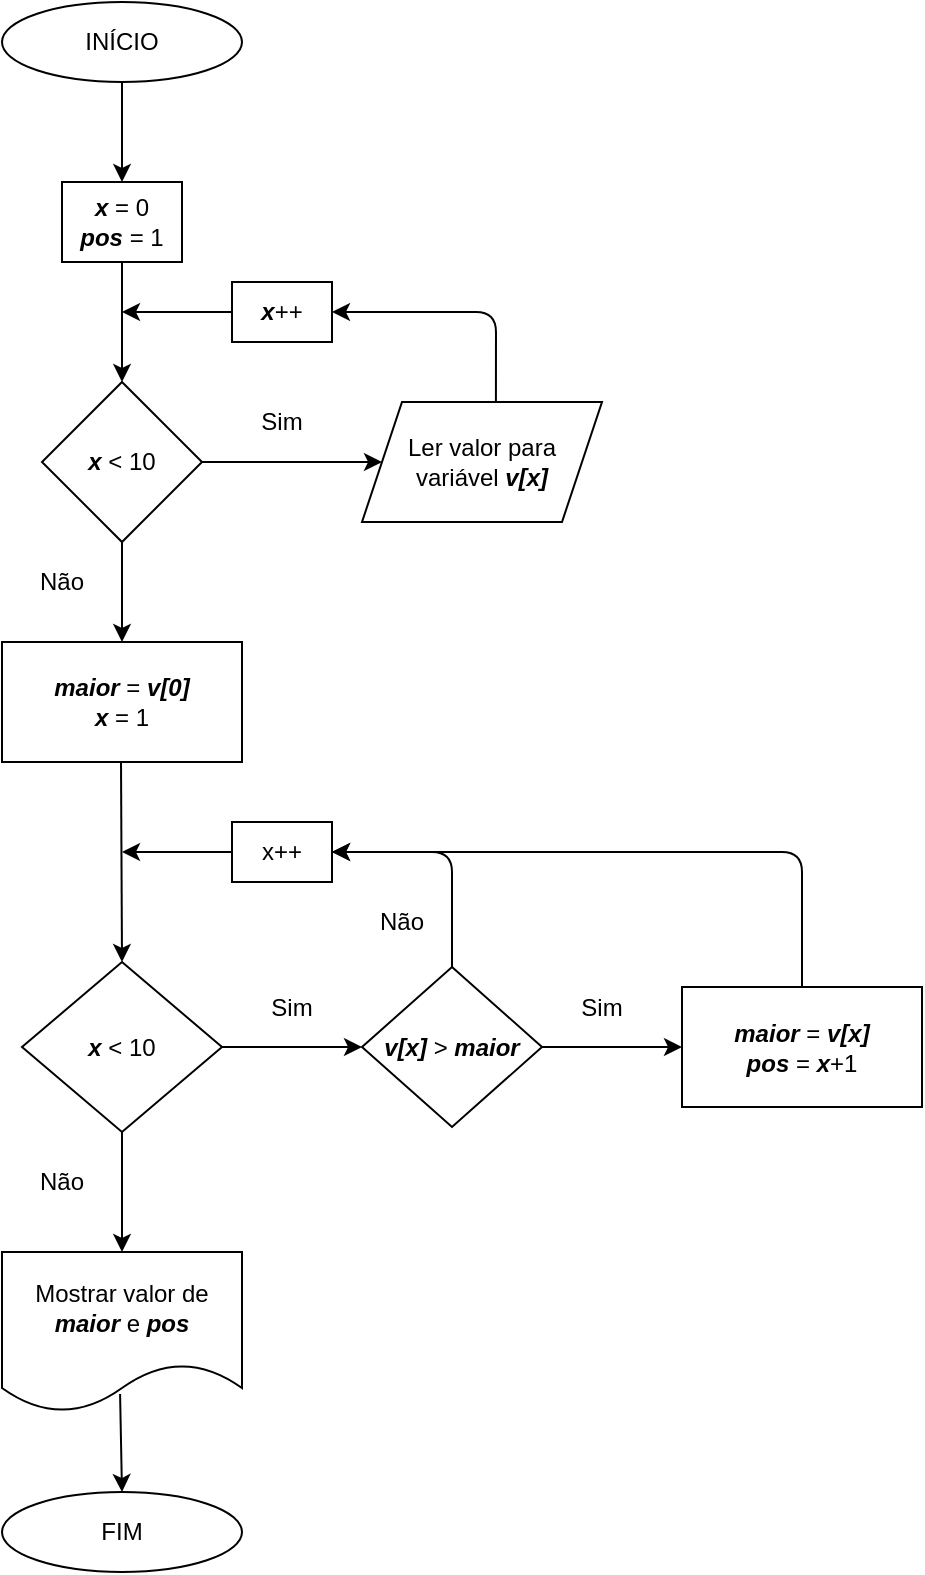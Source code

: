 <mxfile version="13.7.9" type="device"><diagram id="C5RBs43oDa-KdzZeNtuy" name="Page-1"><mxGraphModel dx="1447" dy="800" grid="1" gridSize="10" guides="1" tooltips="1" connect="1" arrows="1" fold="1" page="1" pageScale="1" pageWidth="827" pageHeight="1169" math="0" shadow="0"><root><mxCell id="WIyWlLk6GJQsqaUBKTNV-0"/><mxCell id="WIyWlLk6GJQsqaUBKTNV-1" parent="WIyWlLk6GJQsqaUBKTNV-0"/><mxCell id="pL_EORp7fTyxk1eQeWnP-0" value="INÍCIO" style="ellipse;whiteSpace=wrap;html=1;" parent="WIyWlLk6GJQsqaUBKTNV-1" vertex="1"><mxGeometry x="340" y="60" width="120" height="40" as="geometry"/></mxCell><mxCell id="pL_EORp7fTyxk1eQeWnP-4" value="" style="endArrow=classic;html=1;entryX=0.5;entryY=0;entryDx=0;entryDy=0;" parent="WIyWlLk6GJQsqaUBKTNV-1" target="pL_EORp7fTyxk1eQeWnP-24" edge="1"><mxGeometry width="50" height="50" relative="1" as="geometry"><mxPoint x="399.5" y="440" as="sourcePoint"/><mxPoint x="399.5" y="505" as="targetPoint"/></mxGeometry></mxCell><mxCell id="pL_EORp7fTyxk1eQeWnP-5" value="Mostrar valor de &lt;b&gt;&lt;i&gt;maior &lt;/i&gt;&lt;/b&gt;e &lt;b&gt;&lt;i&gt;pos&lt;/i&gt;&lt;/b&gt;" style="shape=document;whiteSpace=wrap;html=1;boundedLbl=1;" parent="WIyWlLk6GJQsqaUBKTNV-1" vertex="1"><mxGeometry x="340" y="685" width="120" height="80" as="geometry"/></mxCell><mxCell id="pL_EORp7fTyxk1eQeWnP-6" value="" style="endArrow=classic;html=1;exitX=0.5;exitY=1;exitDx=0;exitDy=0;entryX=0.5;entryY=0;entryDx=0;entryDy=0;" parent="WIyWlLk6GJQsqaUBKTNV-1" target="pL_EORp7fTyxk1eQeWnP-5" edge="1"><mxGeometry width="50" height="50" relative="1" as="geometry"><mxPoint x="400" y="625" as="sourcePoint"/><mxPoint x="440" y="595" as="targetPoint"/></mxGeometry></mxCell><mxCell id="pL_EORp7fTyxk1eQeWnP-7" value="FIM" style="ellipse;whiteSpace=wrap;html=1;" parent="WIyWlLk6GJQsqaUBKTNV-1" vertex="1"><mxGeometry x="340" y="805" width="120" height="40" as="geometry"/></mxCell><mxCell id="pL_EORp7fTyxk1eQeWnP-8" value="" style="endArrow=classic;html=1;exitX=0.492;exitY=0.888;exitDx=0;exitDy=0;exitPerimeter=0;entryX=0.5;entryY=0;entryDx=0;entryDy=0;" parent="WIyWlLk6GJQsqaUBKTNV-1" source="pL_EORp7fTyxk1eQeWnP-5" target="pL_EORp7fTyxk1eQeWnP-7" edge="1"><mxGeometry width="50" height="50" relative="1" as="geometry"><mxPoint x="390" y="645" as="sourcePoint"/><mxPoint x="440" y="595" as="targetPoint"/></mxGeometry></mxCell><mxCell id="pL_EORp7fTyxk1eQeWnP-9" value="&lt;b&gt;&lt;i&gt;x&lt;/i&gt;&lt;/b&gt; = 0&lt;br&gt;&lt;b&gt;&lt;i&gt;pos&lt;/i&gt;&lt;/b&gt; = 1" style="rounded=0;whiteSpace=wrap;html=1;" parent="WIyWlLk6GJQsqaUBKTNV-1" vertex="1"><mxGeometry x="370" y="150" width="60" height="40" as="geometry"/></mxCell><mxCell id="pL_EORp7fTyxk1eQeWnP-10" value="&lt;b&gt;&lt;i&gt;x&lt;/i&gt;&lt;/b&gt; &amp;lt; 10" style="rhombus;whiteSpace=wrap;html=1;" parent="WIyWlLk6GJQsqaUBKTNV-1" vertex="1"><mxGeometry x="360" y="250" width="80" height="80" as="geometry"/></mxCell><mxCell id="pL_EORp7fTyxk1eQeWnP-11" value="Ler valor para variável &lt;b&gt;&lt;i&gt;v[x]&lt;/i&gt;&lt;/b&gt;" style="shape=parallelogram;perimeter=parallelogramPerimeter;whiteSpace=wrap;html=1;fixedSize=1;" parent="WIyWlLk6GJQsqaUBKTNV-1" vertex="1"><mxGeometry x="520" y="260" width="120" height="60" as="geometry"/></mxCell><mxCell id="pL_EORp7fTyxk1eQeWnP-12" value="" style="endArrow=classic;html=1;entryX=0;entryY=0.5;entryDx=0;entryDy=0;exitX=1;exitY=0.5;exitDx=0;exitDy=0;" parent="WIyWlLk6GJQsqaUBKTNV-1" source="pL_EORp7fTyxk1eQeWnP-10" target="pL_EORp7fTyxk1eQeWnP-11" edge="1"><mxGeometry width="50" height="50" relative="1" as="geometry"><mxPoint x="390" y="370" as="sourcePoint"/><mxPoint x="440" y="320" as="targetPoint"/></mxGeometry></mxCell><mxCell id="pL_EORp7fTyxk1eQeWnP-13" value="Sim" style="text;html=1;strokeColor=none;fillColor=none;align=center;verticalAlign=middle;whiteSpace=wrap;rounded=0;" parent="WIyWlLk6GJQsqaUBKTNV-1" vertex="1"><mxGeometry x="460" y="260" width="40" height="20" as="geometry"/></mxCell><mxCell id="pL_EORp7fTyxk1eQeWnP-14" value="" style="endArrow=classic;html=1;exitX=0.5;exitY=1;exitDx=0;exitDy=0;entryX=0.5;entryY=0;entryDx=0;entryDy=0;" parent="WIyWlLk6GJQsqaUBKTNV-1" source="pL_EORp7fTyxk1eQeWnP-0" target="pL_EORp7fTyxk1eQeWnP-9" edge="1"><mxGeometry width="50" height="50" relative="1" as="geometry"><mxPoint x="390" y="370" as="sourcePoint"/><mxPoint x="440" y="320" as="targetPoint"/></mxGeometry></mxCell><mxCell id="pL_EORp7fTyxk1eQeWnP-15" value="" style="endArrow=classic;html=1;exitX=0.5;exitY=1;exitDx=0;exitDy=0;entryX=0.5;entryY=0;entryDx=0;entryDy=0;" parent="WIyWlLk6GJQsqaUBKTNV-1" source="pL_EORp7fTyxk1eQeWnP-9" target="pL_EORp7fTyxk1eQeWnP-10" edge="1"><mxGeometry width="50" height="50" relative="1" as="geometry"><mxPoint x="390" y="370" as="sourcePoint"/><mxPoint x="440" y="320" as="targetPoint"/></mxGeometry></mxCell><mxCell id="pL_EORp7fTyxk1eQeWnP-18" value="&lt;b&gt;&lt;i&gt;x&lt;/i&gt;&lt;/b&gt;++" style="rounded=0;whiteSpace=wrap;html=1;" parent="WIyWlLk6GJQsqaUBKTNV-1" vertex="1"><mxGeometry x="455" y="200" width="50" height="30" as="geometry"/></mxCell><mxCell id="pL_EORp7fTyxk1eQeWnP-19" value="" style="endArrow=classic;html=1;exitX=0.558;exitY=0;exitDx=0;exitDy=0;exitPerimeter=0;entryX=1;entryY=0.5;entryDx=0;entryDy=0;" parent="WIyWlLk6GJQsqaUBKTNV-1" source="pL_EORp7fTyxk1eQeWnP-11" target="pL_EORp7fTyxk1eQeWnP-18" edge="1"><mxGeometry width="50" height="50" relative="1" as="geometry"><mxPoint x="390" y="370" as="sourcePoint"/><mxPoint x="440" y="320" as="targetPoint"/><Array as="points"><mxPoint x="587" y="215"/></Array></mxGeometry></mxCell><mxCell id="pL_EORp7fTyxk1eQeWnP-20" value="" style="endArrow=classic;html=1;exitX=0;exitY=0.5;exitDx=0;exitDy=0;" parent="WIyWlLk6GJQsqaUBKTNV-1" source="pL_EORp7fTyxk1eQeWnP-18" edge="1"><mxGeometry width="50" height="50" relative="1" as="geometry"><mxPoint x="390" y="370" as="sourcePoint"/><mxPoint x="400" y="215" as="targetPoint"/></mxGeometry></mxCell><mxCell id="pL_EORp7fTyxk1eQeWnP-22" value="&lt;b&gt;&lt;i&gt;maior&lt;/i&gt;&lt;/b&gt; = &lt;i&gt;&lt;b&gt;v[0]&lt;/b&gt;&lt;/i&gt;&lt;br&gt;&lt;b&gt;&lt;i&gt;x&lt;/i&gt;&lt;/b&gt; = 1" style="rounded=0;whiteSpace=wrap;html=1;" parent="WIyWlLk6GJQsqaUBKTNV-1" vertex="1"><mxGeometry x="340" y="380" width="120" height="60" as="geometry"/></mxCell><mxCell id="pL_EORp7fTyxk1eQeWnP-23" value="" style="endArrow=classic;html=1;exitX=0.5;exitY=1;exitDx=0;exitDy=0;entryX=0.5;entryY=0;entryDx=0;entryDy=0;" parent="WIyWlLk6GJQsqaUBKTNV-1" source="pL_EORp7fTyxk1eQeWnP-10" target="pL_EORp7fTyxk1eQeWnP-22" edge="1"><mxGeometry width="50" height="50" relative="1" as="geometry"><mxPoint x="390" y="480" as="sourcePoint"/><mxPoint x="440" y="430" as="targetPoint"/></mxGeometry></mxCell><mxCell id="pL_EORp7fTyxk1eQeWnP-24" value="&lt;b&gt;&lt;i&gt;x&lt;/i&gt;&lt;/b&gt; &amp;lt; 10" style="rhombus;whiteSpace=wrap;html=1;" parent="WIyWlLk6GJQsqaUBKTNV-1" vertex="1"><mxGeometry x="350" y="540" width="100" height="85" as="geometry"/></mxCell><mxCell id="pL_EORp7fTyxk1eQeWnP-25" value="&lt;b&gt;&lt;i&gt;v[x]&lt;/i&gt;&lt;/b&gt; &amp;gt; &lt;b&gt;&lt;i&gt;maior&lt;/i&gt;&lt;/b&gt;" style="rhombus;whiteSpace=wrap;html=1;" parent="WIyWlLk6GJQsqaUBKTNV-1" vertex="1"><mxGeometry x="520" y="542.5" width="90" height="80" as="geometry"/></mxCell><mxCell id="pL_EORp7fTyxk1eQeWnP-26" value="" style="endArrow=classic;html=1;entryX=0;entryY=0.5;entryDx=0;entryDy=0;exitX=1;exitY=0.5;exitDx=0;exitDy=0;" parent="WIyWlLk6GJQsqaUBKTNV-1" source="pL_EORp7fTyxk1eQeWnP-24" target="pL_EORp7fTyxk1eQeWnP-25" edge="1"><mxGeometry width="50" height="50" relative="1" as="geometry"><mxPoint x="390" y="625" as="sourcePoint"/><mxPoint x="440" y="575" as="targetPoint"/></mxGeometry></mxCell><mxCell id="pL_EORp7fTyxk1eQeWnP-27" value="" style="endArrow=classic;html=1;exitX=0.5;exitY=0;exitDx=0;exitDy=0;entryX=1;entryY=0.5;entryDx=0;entryDy=0;" parent="WIyWlLk6GJQsqaUBKTNV-1" source="pL_EORp7fTyxk1eQeWnP-25" edge="1" target="9OLBz0KH3KkINH0LXz8_-0"><mxGeometry width="50" height="50" relative="1" as="geometry"><mxPoint x="390" y="590" as="sourcePoint"/><mxPoint x="565" y="400" as="targetPoint"/><Array as="points"><mxPoint x="565" y="485"/></Array></mxGeometry></mxCell><mxCell id="pL_EORp7fTyxk1eQeWnP-29" value="&lt;b&gt;&lt;i&gt;maior&lt;/i&gt;&lt;/b&gt; = &lt;b&gt;&lt;i&gt;v[x]&lt;/i&gt;&lt;/b&gt;&lt;br&gt;&lt;i&gt;&lt;b&gt;pos&lt;/b&gt;&lt;/i&gt; = &lt;b&gt;&lt;i&gt;x&lt;/i&gt;&lt;/b&gt;+1" style="rounded=0;whiteSpace=wrap;html=1;" parent="WIyWlLk6GJQsqaUBKTNV-1" vertex="1"><mxGeometry x="680" y="552.5" width="120" height="60" as="geometry"/></mxCell><mxCell id="pL_EORp7fTyxk1eQeWnP-30" value="" style="endArrow=classic;html=1;exitX=0.5;exitY=0;exitDx=0;exitDy=0;entryX=1;entryY=0.5;entryDx=0;entryDy=0;" parent="WIyWlLk6GJQsqaUBKTNV-1" source="pL_EORp7fTyxk1eQeWnP-29" edge="1" target="9OLBz0KH3KkINH0LXz8_-0"><mxGeometry width="50" height="50" relative="1" as="geometry"><mxPoint x="390" y="590" as="sourcePoint"/><mxPoint x="540" y="480" as="targetPoint"/><Array as="points"><mxPoint x="740" y="485"/></Array></mxGeometry></mxCell><mxCell id="pL_EORp7fTyxk1eQeWnP-31" value="Não" style="text;html=1;strokeColor=none;fillColor=none;align=center;verticalAlign=middle;whiteSpace=wrap;rounded=0;" parent="WIyWlLk6GJQsqaUBKTNV-1" vertex="1"><mxGeometry x="520" y="510" width="40" height="20" as="geometry"/></mxCell><mxCell id="pL_EORp7fTyxk1eQeWnP-32" value="Sim" style="text;html=1;strokeColor=none;fillColor=none;align=center;verticalAlign=middle;whiteSpace=wrap;rounded=0;" parent="WIyWlLk6GJQsqaUBKTNV-1" vertex="1"><mxGeometry x="465" y="552.5" width="40" height="20" as="geometry"/></mxCell><mxCell id="pL_EORp7fTyxk1eQeWnP-34" value="" style="endArrow=classic;html=1;entryX=0;entryY=0.5;entryDx=0;entryDy=0;exitX=1;exitY=0.5;exitDx=0;exitDy=0;" parent="WIyWlLk6GJQsqaUBKTNV-1" source="pL_EORp7fTyxk1eQeWnP-25" target="pL_EORp7fTyxk1eQeWnP-29" edge="1"><mxGeometry width="50" height="50" relative="1" as="geometry"><mxPoint x="390" y="590" as="sourcePoint"/><mxPoint x="440" y="540" as="targetPoint"/></mxGeometry></mxCell><mxCell id="pL_EORp7fTyxk1eQeWnP-35" value="Sim" style="text;html=1;strokeColor=none;fillColor=none;align=center;verticalAlign=middle;whiteSpace=wrap;rounded=0;" parent="WIyWlLk6GJQsqaUBKTNV-1" vertex="1"><mxGeometry x="620" y="552.5" width="40" height="20" as="geometry"/></mxCell><mxCell id="pL_EORp7fTyxk1eQeWnP-36" value="Não" style="text;html=1;strokeColor=none;fillColor=none;align=center;verticalAlign=middle;whiteSpace=wrap;rounded=0;" parent="WIyWlLk6GJQsqaUBKTNV-1" vertex="1"><mxGeometry x="350" y="640" width="40" height="20" as="geometry"/></mxCell><mxCell id="pL_EORp7fTyxk1eQeWnP-37" value="Não" style="text;html=1;strokeColor=none;fillColor=none;align=center;verticalAlign=middle;whiteSpace=wrap;rounded=0;" parent="WIyWlLk6GJQsqaUBKTNV-1" vertex="1"><mxGeometry x="350" y="340" width="40" height="20" as="geometry"/></mxCell><mxCell id="9OLBz0KH3KkINH0LXz8_-0" value="x++" style="rounded=0;whiteSpace=wrap;html=1;" vertex="1" parent="WIyWlLk6GJQsqaUBKTNV-1"><mxGeometry x="455" y="470" width="50" height="30" as="geometry"/></mxCell><mxCell id="9OLBz0KH3KkINH0LXz8_-1" value="" style="endArrow=classic;html=1;exitX=0;exitY=0.5;exitDx=0;exitDy=0;" edge="1" parent="WIyWlLk6GJQsqaUBKTNV-1" source="9OLBz0KH3KkINH0LXz8_-0"><mxGeometry width="50" height="50" relative="1" as="geometry"><mxPoint x="520" y="400" as="sourcePoint"/><mxPoint x="400" y="485" as="targetPoint"/></mxGeometry></mxCell></root></mxGraphModel></diagram></mxfile>